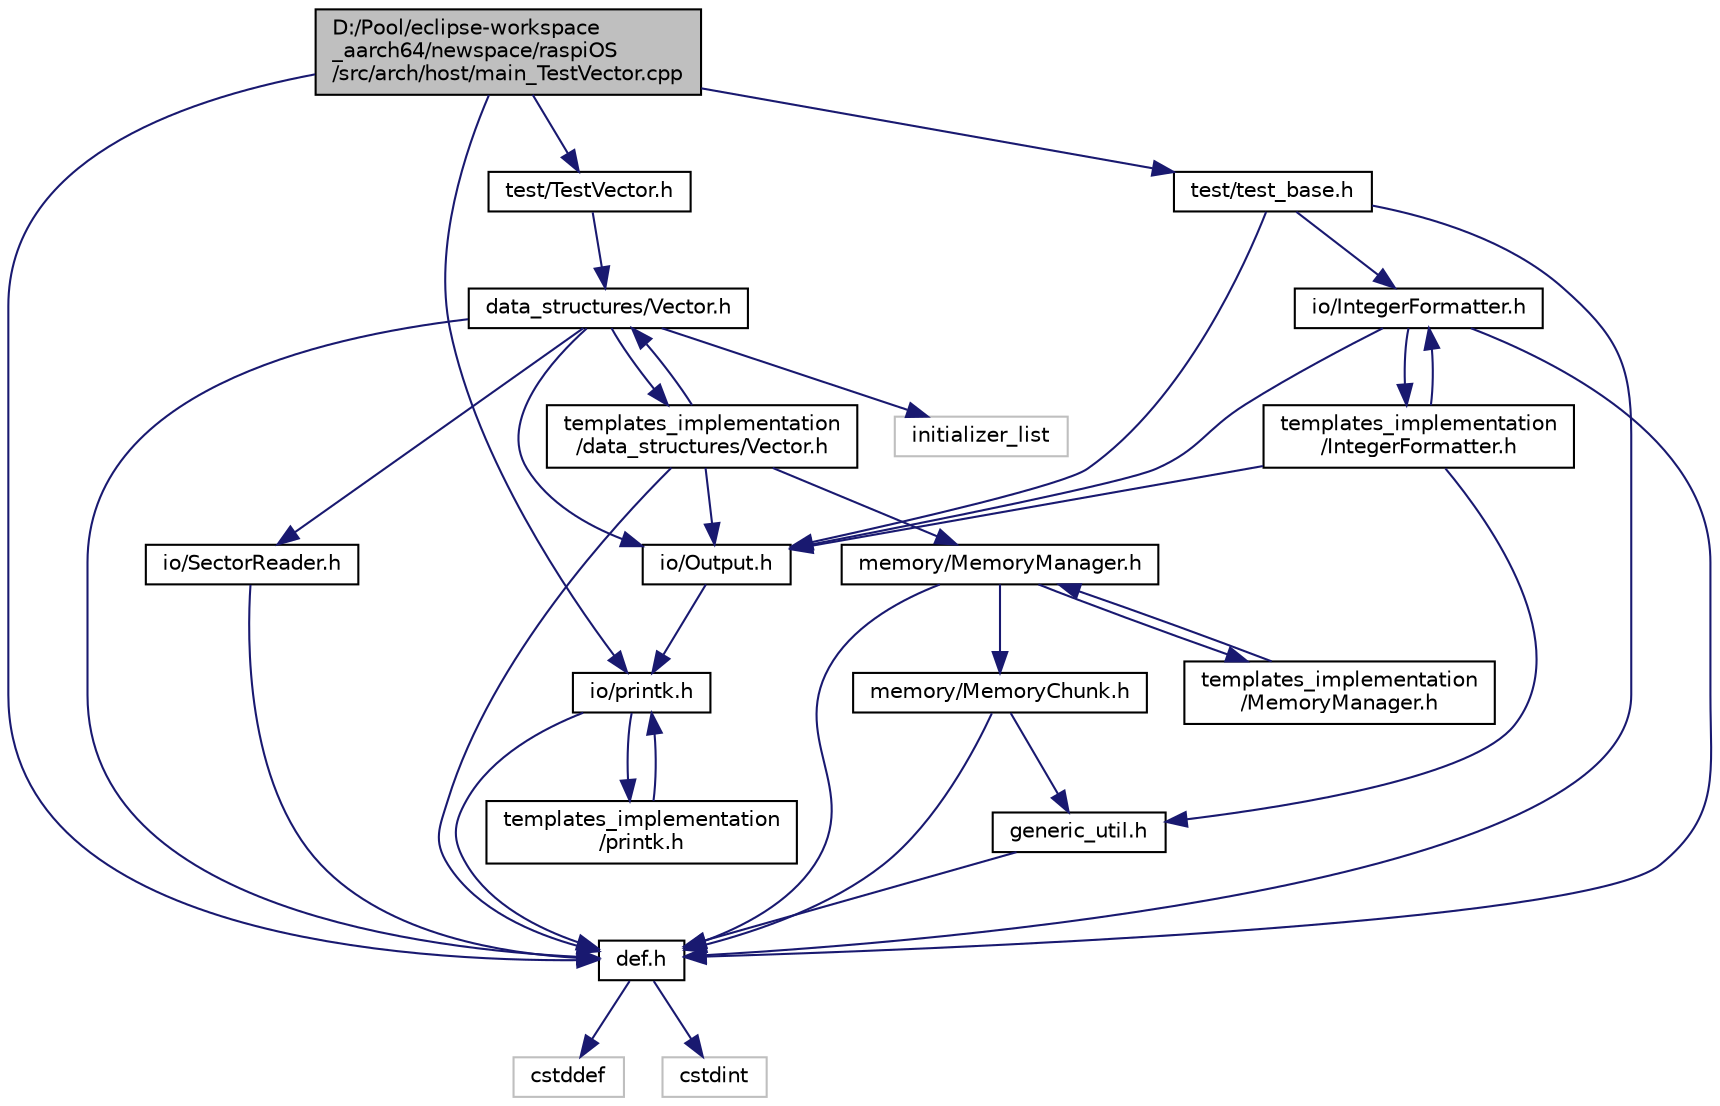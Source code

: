 digraph "D:/Pool/eclipse-workspace_aarch64/newspace/raspiOS/src/arch/host/main_TestVector.cpp"
{
  edge [fontname="Helvetica",fontsize="10",labelfontname="Helvetica",labelfontsize="10"];
  node [fontname="Helvetica",fontsize="10",shape=record];
  Node2801 [label="D:/Pool/eclipse-workspace\l_aarch64/newspace/raspiOS\l/src/arch/host/main_TestVector.cpp",height=0.2,width=0.4,color="black", fillcolor="grey75", style="filled", fontcolor="black"];
  Node2801 -> Node2802 [color="midnightblue",fontsize="10",style="solid",fontname="Helvetica"];
  Node2802 [label="def.h",height=0.2,width=0.4,color="black", fillcolor="white", style="filled",URL="$d4/da4/def_8h.html"];
  Node2802 -> Node2803 [color="midnightblue",fontsize="10",style="solid",fontname="Helvetica"];
  Node2803 [label="cstddef",height=0.2,width=0.4,color="grey75", fillcolor="white", style="filled"];
  Node2802 -> Node2804 [color="midnightblue",fontsize="10",style="solid",fontname="Helvetica"];
  Node2804 [label="cstdint",height=0.2,width=0.4,color="grey75", fillcolor="white", style="filled"];
  Node2801 -> Node2805 [color="midnightblue",fontsize="10",style="solid",fontname="Helvetica"];
  Node2805 [label="test/TestVector.h",height=0.2,width=0.4,color="black", fillcolor="white", style="filled",URL="$d0/d4a/_test_vector_8h.html"];
  Node2805 -> Node2806 [color="midnightblue",fontsize="10",style="solid",fontname="Helvetica"];
  Node2806 [label="data_structures/Vector.h",height=0.2,width=0.4,color="black", fillcolor="white", style="filled",URL="$d0/d70/data__structures_2_vector_8h.html"];
  Node2806 -> Node2802 [color="midnightblue",fontsize="10",style="solid",fontname="Helvetica"];
  Node2806 -> Node2807 [color="midnightblue",fontsize="10",style="solid",fontname="Helvetica"];
  Node2807 [label="initializer_list",height=0.2,width=0.4,color="grey75", fillcolor="white", style="filled"];
  Node2806 -> Node2808 [color="midnightblue",fontsize="10",style="solid",fontname="Helvetica"];
  Node2808 [label="io/SectorReader.h",height=0.2,width=0.4,color="black", fillcolor="white", style="filled",URL="$db/d73/_sector_reader_8h.html"];
  Node2808 -> Node2802 [color="midnightblue",fontsize="10",style="solid",fontname="Helvetica"];
  Node2806 -> Node2809 [color="midnightblue",fontsize="10",style="solid",fontname="Helvetica"];
  Node2809 [label="io/Output.h",height=0.2,width=0.4,color="black", fillcolor="white", style="filled",URL="$d6/d77/_output_8h.html"];
  Node2809 -> Node2810 [color="midnightblue",fontsize="10",style="solid",fontname="Helvetica"];
  Node2810 [label="io/printk.h",height=0.2,width=0.4,color="black", fillcolor="white", style="filled",URL="$dd/d17/io_2printk_8h.html"];
  Node2810 -> Node2802 [color="midnightblue",fontsize="10",style="solid",fontname="Helvetica"];
  Node2810 -> Node2811 [color="midnightblue",fontsize="10",style="solid",fontname="Helvetica"];
  Node2811 [label="templates_implementation\l/printk.h",height=0.2,width=0.4,color="black", fillcolor="white", style="filled",URL="$d7/d95/templates__implementation_2printk_8h.html"];
  Node2811 -> Node2810 [color="midnightblue",fontsize="10",style="solid",fontname="Helvetica"];
  Node2806 -> Node2812 [color="midnightblue",fontsize="10",style="solid",fontname="Helvetica"];
  Node2812 [label="templates_implementation\l/data_structures/Vector.h",height=0.2,width=0.4,color="black", fillcolor="white", style="filled",URL="$d6/d5d/templates__implementation_2data__structures_2_vector_8h.html"];
  Node2812 -> Node2802 [color="midnightblue",fontsize="10",style="solid",fontname="Helvetica"];
  Node2812 -> Node2806 [color="midnightblue",fontsize="10",style="solid",fontname="Helvetica"];
  Node2812 -> Node2813 [color="midnightblue",fontsize="10",style="solid",fontname="Helvetica"];
  Node2813 [label="memory/MemoryManager.h",height=0.2,width=0.4,color="black", fillcolor="white", style="filled",URL="$d6/d76/memory_2_memory_manager_8h.html"];
  Node2813 -> Node2802 [color="midnightblue",fontsize="10",style="solid",fontname="Helvetica"];
  Node2813 -> Node2814 [color="midnightblue",fontsize="10",style="solid",fontname="Helvetica"];
  Node2814 [label="memory/MemoryChunk.h",height=0.2,width=0.4,color="black", fillcolor="white", style="filled",URL="$d9/df6/_memory_chunk_8h.html"];
  Node2814 -> Node2802 [color="midnightblue",fontsize="10",style="solid",fontname="Helvetica"];
  Node2814 -> Node2815 [color="midnightblue",fontsize="10",style="solid",fontname="Helvetica"];
  Node2815 [label="generic_util.h",height=0.2,width=0.4,color="black", fillcolor="white", style="filled",URL="$d6/d93/generic__util_8h.html"];
  Node2815 -> Node2802 [color="midnightblue",fontsize="10",style="solid",fontname="Helvetica"];
  Node2813 -> Node2816 [color="midnightblue",fontsize="10",style="solid",fontname="Helvetica"];
  Node2816 [label="templates_implementation\l/MemoryManager.h",height=0.2,width=0.4,color="black", fillcolor="white", style="filled",URL="$dd/d2b/templates__implementation_2_memory_manager_8h.html"];
  Node2816 -> Node2813 [color="midnightblue",fontsize="10",style="solid",fontname="Helvetica"];
  Node2812 -> Node2809 [color="midnightblue",fontsize="10",style="solid",fontname="Helvetica"];
  Node2801 -> Node2817 [color="midnightblue",fontsize="10",style="solid",fontname="Helvetica"];
  Node2817 [label="test/test_base.h",height=0.2,width=0.4,color="black", fillcolor="white", style="filled",URL="$dc/d74/test__base_8h.html"];
  Node2817 -> Node2802 [color="midnightblue",fontsize="10",style="solid",fontname="Helvetica"];
  Node2817 -> Node2809 [color="midnightblue",fontsize="10",style="solid",fontname="Helvetica"];
  Node2817 -> Node2818 [color="midnightblue",fontsize="10",style="solid",fontname="Helvetica"];
  Node2818 [label="io/IntegerFormatter.h",height=0.2,width=0.4,color="black", fillcolor="white", style="filled",URL="$d5/d7b/io_2_integer_formatter_8h.html"];
  Node2818 -> Node2802 [color="midnightblue",fontsize="10",style="solid",fontname="Helvetica"];
  Node2818 -> Node2809 [color="midnightblue",fontsize="10",style="solid",fontname="Helvetica"];
  Node2818 -> Node2819 [color="midnightblue",fontsize="10",style="solid",fontname="Helvetica"];
  Node2819 [label="templates_implementation\l/IntegerFormatter.h",height=0.2,width=0.4,color="black", fillcolor="white", style="filled",URL="$dc/d84/templates__implementation_2_integer_formatter_8h.html"];
  Node2819 -> Node2818 [color="midnightblue",fontsize="10",style="solid",fontname="Helvetica"];
  Node2819 -> Node2815 [color="midnightblue",fontsize="10",style="solid",fontname="Helvetica"];
  Node2819 -> Node2809 [color="midnightblue",fontsize="10",style="solid",fontname="Helvetica"];
  Node2801 -> Node2810 [color="midnightblue",fontsize="10",style="solid",fontname="Helvetica"];
}

